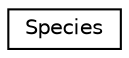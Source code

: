 digraph "Graphical Class Hierarchy"
{
 // LATEX_PDF_SIZE
  edge [fontname="Helvetica",fontsize="10",labelfontname="Helvetica",labelfontsize="10"];
  node [fontname="Helvetica",fontsize="10",shape=record];
  rankdir="LR";
  Node0 [label="Species",height=0.2,width=0.4,color="black", fillcolor="white", style="filled",URL="$class_species.html",tooltip=" "];
}

